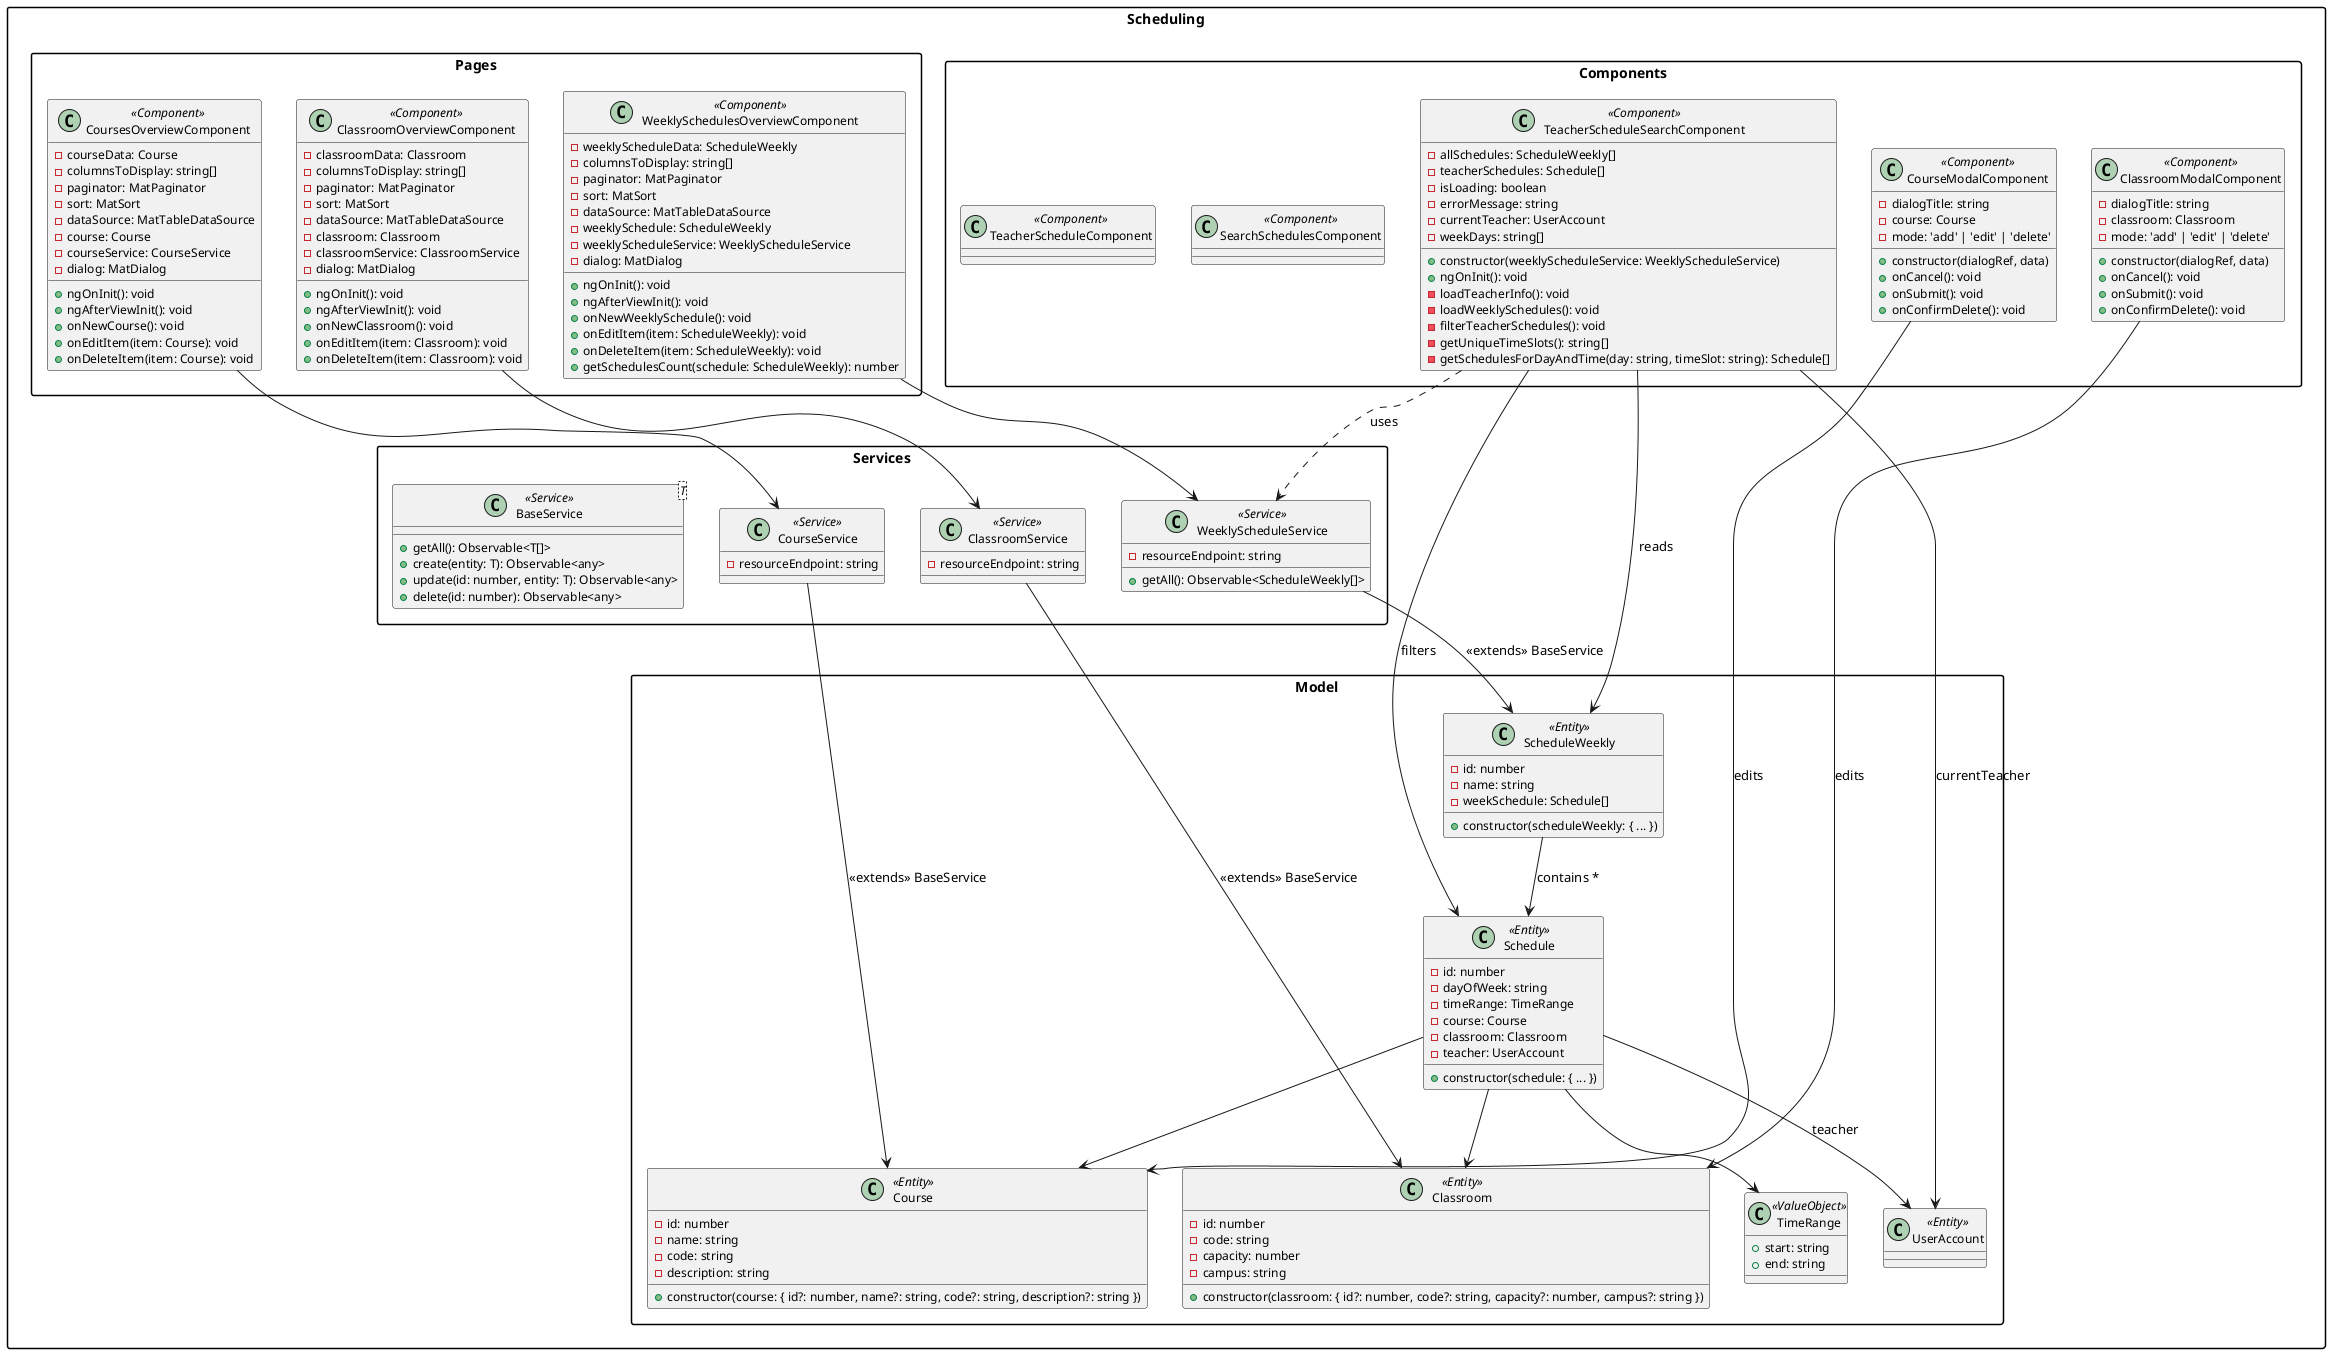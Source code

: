 @startuml SchedulingClassDiagram

skinparam classFontSize 14
skinparam classFontName Arial
skinparam classAttributeFontSize 12
skinparam classAttributeFontName Arial
skinparam packageStyle rectangle

package "Scheduling.Model" {
    class Classroom <<Entity>> {
        -id: number
        -code: string
        -capacity: number
        -campus: string
        +constructor(classroom: { id?: number, code?: string, capacity?: number, campus?: string })
    }

    class Course <<Entity>> {
        -id: number
        -name: string
        -code: string
        -description: string
        +constructor(course: { id?: number, name?: string, code?: string, description?: string })
    }

    class UserAccount <<Entity>> {
        ' Referencia a módulo IAM
    }

    class TimeRange <<ValueObject>> {
        +start: string
        +end: string
    }

    class Schedule <<Entity>> {
        -id: number
        -dayOfWeek: string
        -timeRange: TimeRange
        -course: Course
        -classroom: Classroom
        -teacher: UserAccount
        +constructor(schedule: { ... })
    }

    class ScheduleWeekly <<Entity>> {
        -id: number
        -name: string
        -weekSchedule: Schedule[]
        +constructor(scheduleWeekly: { ... })
    }

    Schedule --> Course
    Schedule --> Classroom
    Schedule --> UserAccount : teacher
    Schedule --> TimeRange
    ScheduleWeekly --> Schedule : contains *
}

package "Scheduling.Components" {
    class ClassroomModalComponent <<Component>> {
        -dialogTitle: string
        -classroom: Classroom
        -mode: 'add' | 'edit' | 'delete'
        +constructor(dialogRef, data)
        +onCancel(): void
        +onSubmit(): void
        +onConfirmDelete(): void
    }

    class CourseModalComponent <<Component>> {
        -dialogTitle: string
        -course: Course
        -mode: 'add' | 'edit' | 'delete'
        +constructor(dialogRef, data)
        +onCancel(): void
        +onSubmit(): void
        +onConfirmDelete(): void
    }

    class TeacherScheduleSearchComponent <<Component>> {
        -allSchedules: ScheduleWeekly[]
        -teacherSchedules: Schedule[]
        -isLoading: boolean
        -errorMessage: string
        -currentTeacher: UserAccount
        -weekDays: string[]
        +constructor(weeklyScheduleService: WeeklyScheduleService)
        +ngOnInit(): void
        -loadTeacherInfo(): void
        -loadWeeklySchedules(): void
        -filterTeacherSchedules(): void
        -getUniqueTimeSlots(): string[]
        -getSchedulesForDayAndTime(day: string, timeSlot: string): Schedule[]
    }

    class SearchSchedulesComponent <<Component>> {
    }

    class TeacherScheduleComponent <<Component>> {
    }
}

package "Scheduling.Pages" {
    class ClassroomOverviewComponent <<Component>> {
        -classroomData: Classroom
        -columnsToDisplay: string[]
        -paginator: MatPaginator
        -sort: MatSort
        -dataSource: MatTableDataSource
        -classroom: Classroom
        -classroomService: ClassroomService
        -dialog: MatDialog
        +ngOnInit(): void
        +ngAfterViewInit(): void
        +onNewClassroom(): void
        +onEditItem(item: Classroom): void
        +onDeleteItem(item: Classroom): void
    }

    class CoursesOverviewComponent <<Component>> {
        -courseData: Course
        -columnsToDisplay: string[]
        -paginator: MatPaginator
        -sort: MatSort
        -dataSource: MatTableDataSource
        -course: Course
        -courseService: CourseService
        -dialog: MatDialog
        +ngOnInit(): void
        +ngAfterViewInit(): void
        +onNewCourse(): void
        +onEditItem(item: Course): void
        +onDeleteItem(item: Course): void
    }

    class WeeklySchedulesOverviewComponent <<Component>> {
        -weeklyScheduleData: ScheduleWeekly
        -columnsToDisplay: string[]
        -paginator: MatPaginator
        -sort: MatSort
        -dataSource: MatTableDataSource
        -weeklySchedule: ScheduleWeekly
        -weeklyScheduleService: WeeklyScheduleService
        -dialog: MatDialog
        +ngOnInit(): void
        +ngAfterViewInit(): void
        +onNewWeeklySchedule(): void
        +onEditItem(item: ScheduleWeekly): void
        +onDeleteItem(item: ScheduleWeekly): void
        +getSchedulesCount(schedule: ScheduleWeekly): number
    }
}

package "Scheduling.Services" {
    class ClassroomService <<Service>> {
        -resourceEndpoint: string
    }

    class CourseService <<Service>> {
        -resourceEndpoint: string
    }

    class WeeklyScheduleService <<Service>> {
        -resourceEndpoint: string
        +getAll(): Observable<ScheduleWeekly[]>
    }

    class BaseService<T> <<Service>> {
        +getAll(): Observable<T[]>
        +create(entity: T): Observable<any>
        +update(id: number, entity: T): Observable<any>
        +delete(id: number): Observable<any>
    }

    ClassroomService --> Classroom : <<extends>> BaseService
    CourseService --> Course : <<extends>> BaseService
    WeeklyScheduleService --> ScheduleWeekly : <<extends>> BaseService
}

' Relaciones entre componentes y servicios/modelos
TeacherScheduleSearchComponent ..> WeeklyScheduleService : uses
TeacherScheduleSearchComponent --> ScheduleWeekly : reads
TeacherScheduleSearchComponent --> Schedule : filters
TeacherScheduleSearchComponent --> UserAccount : currentTeacher

ClassroomModalComponent --> Classroom : edits
CourseModalComponent --> Course : edits

ClassroomOverviewComponent --> ClassroomService
CoursesOverviewComponent --> CourseService
WeeklySchedulesOverviewComponent --> WeeklyScheduleService

@enduml
